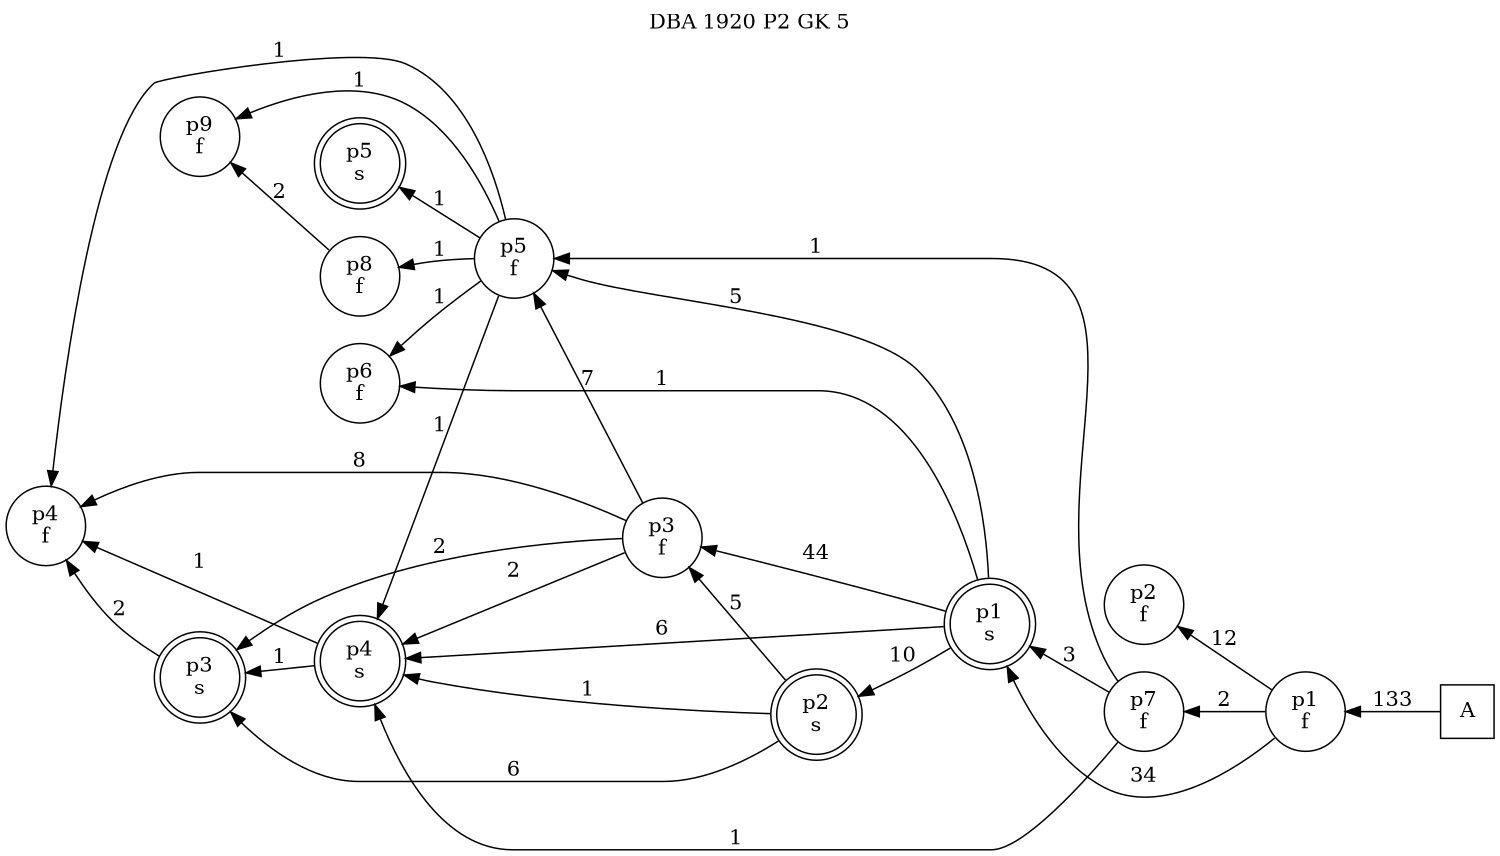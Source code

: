 digraph DBA_1920_P2_GK_5_GOOD {
labelloc="tl"
label= " DBA 1920 P2 GK 5 "
rankdir="RL";
graph [ size=" 10 , 10 !"]

"A" [shape="square" label="A"]
"p1_f" [shape="circle" label="p1
f"]
"p2_f" [shape="circle" label="p2
f"]
"p1_s" [shape="doublecircle" label="p1
s"]
"p2_s" [shape="doublecircle" label="p2
s"]
"p3_f" [shape="circle" label="p3
f"]
"p4_f" [shape="circle" label="p4
f"]
"p5_f" [shape="circle" label="p5
f"]
"p4_s" [shape="doublecircle" label="p4
s"]
"p3_s" [shape="doublecircle" label="p3
s"]
"p6_f" [shape="circle" label="p6
f"]
"p7_f" [shape="circle" label="p7
f"]
"p8_f" [shape="circle" label="p8
f"]
"p9_f" [shape="circle" label="p9
f"]
"p5_s" [shape="doublecircle" label="p5
s"]
"A" -> "p1_f" [ label=133]
"p1_f" -> "p2_f" [ label=12]
"p1_f" -> "p1_s" [ label=34]
"p1_f" -> "p7_f" [ label=2]
"p1_s" -> "p2_s" [ label=10]
"p1_s" -> "p3_f" [ label=44]
"p1_s" -> "p5_f" [ label=5]
"p1_s" -> "p4_s" [ label=6]
"p1_s" -> "p6_f" [ label=1]
"p2_s" -> "p3_f" [ label=5]
"p2_s" -> "p4_s" [ label=1]
"p2_s" -> "p3_s" [ label=6]
"p3_f" -> "p4_f" [ label=8]
"p3_f" -> "p5_f" [ label=7]
"p3_f" -> "p4_s" [ label=2]
"p3_f" -> "p3_s" [ label=2]
"p5_f" -> "p4_f" [ label=1]
"p5_f" -> "p4_s" [ label=1]
"p5_f" -> "p6_f" [ label=1]
"p5_f" -> "p8_f" [ label=1]
"p5_f" -> "p9_f" [ label=1]
"p5_f" -> "p5_s" [ label=1]
"p4_s" -> "p4_f" [ label=1]
"p4_s" -> "p3_s" [ label=1]
"p3_s" -> "p4_f" [ label=2]
"p7_f" -> "p1_s" [ label=3]
"p7_f" -> "p5_f" [ label=1]
"p7_f" -> "p4_s" [ label=1]
"p8_f" -> "p9_f" [ label=2]
}
